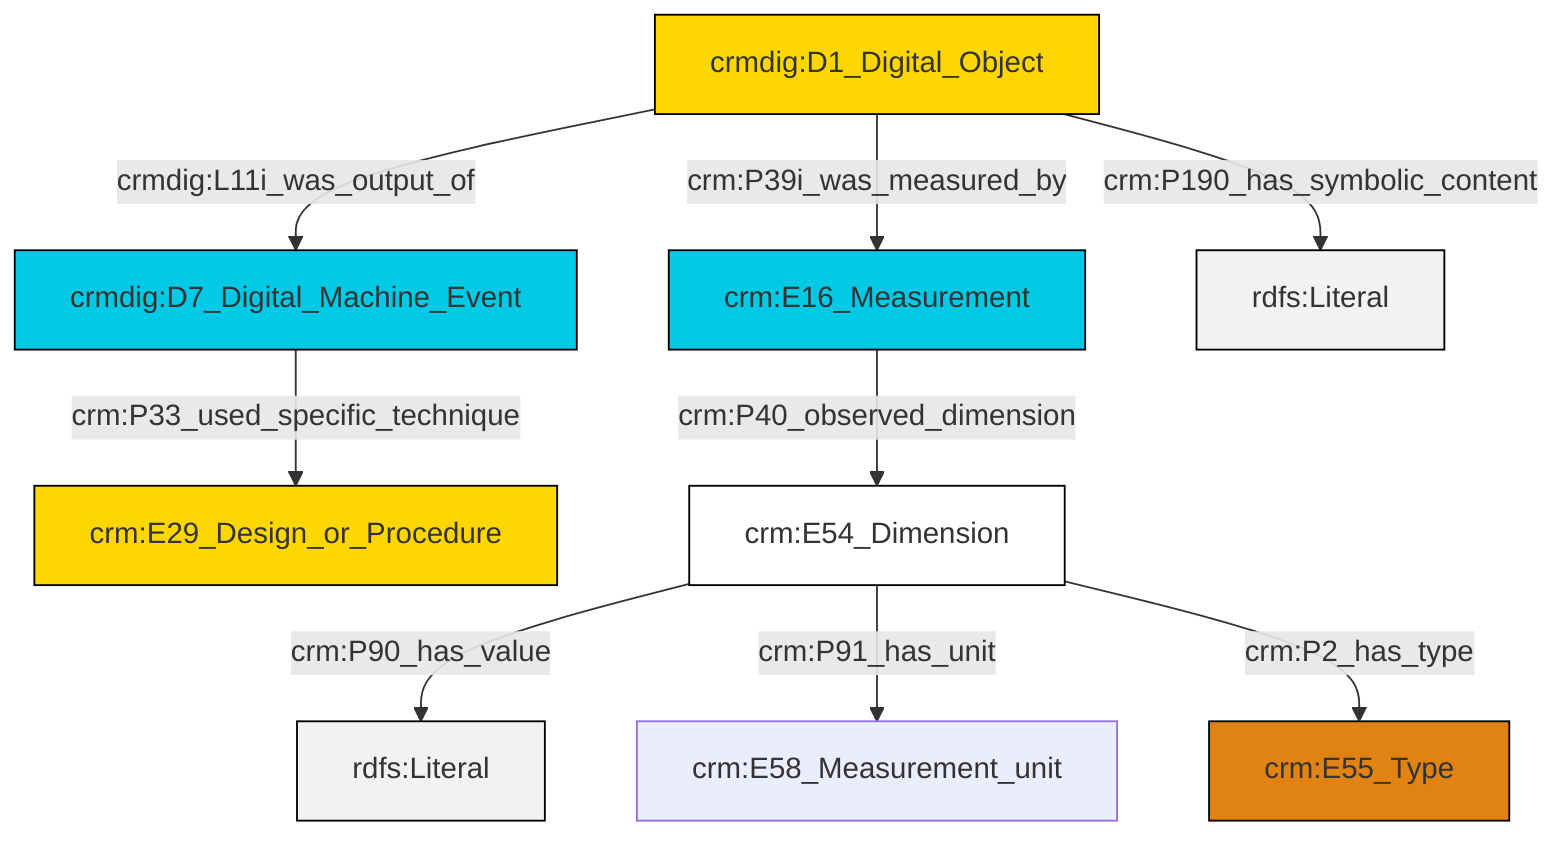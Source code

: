 graph TD
classDef Literal fill:#f2f2f2,stroke:#000000;
classDef CRM_Entity fill:#FFFFFF,stroke:#000000;
classDef Temporal_Entity fill:#00C9E6, stroke:#000000;
classDef Type fill:#E18312, stroke:#000000;
classDef Time-Span fill:#2C9C91, stroke:#000000;
classDef Appellation fill:#FFEB7F, stroke:#000000;
classDef Place fill:#008836, stroke:#000000;
classDef Persistent_Item fill:#B266B2, stroke:#000000;
classDef Conceptual_Object fill:#FFD700, stroke:#000000;
classDef Physical_Thing fill:#D2B48C, stroke:#000000;
classDef Actor fill:#f58aad, stroke:#000000;
classDef PC_Classes fill:#4ce600, stroke:#000000;
classDef Multi fill:#cccccc,stroke:#000000;

0["crmdig:D7_Digital_Machine_Event"]:::Temporal_Entity -->|crm:P33_used_specific_technique| 1["crm:E29_Design_or_Procedure"]:::Conceptual_Object
4["crmdig:D1_Digital_Object"]:::Conceptual_Object -->|crm:P190_has_symbolic_content| 5[rdfs:Literal]:::Literal
4["crmdig:D1_Digital_Object"]:::Conceptual_Object -->|crm:P39i_was_measured_by| 2["crm:E16_Measurement"]:::Temporal_Entity
6["crm:E54_Dimension"]:::CRM_Entity -->|crm:P90_has_value| 7[rdfs:Literal]:::Literal
2["crm:E16_Measurement"]:::Temporal_Entity -->|crm:P40_observed_dimension| 6["crm:E54_Dimension"]:::CRM_Entity
4["crmdig:D1_Digital_Object"]:::Conceptual_Object -->|crmdig:L11i_was_output_of| 0["crmdig:D7_Digital_Machine_Event"]:::Temporal_Entity
6["crm:E54_Dimension"]:::CRM_Entity -->|crm:P91_has_unit| 12["crm:E58_Measurement_unit"]:::Default
6["crm:E54_Dimension"]:::CRM_Entity -->|crm:P2_has_type| 8["crm:E55_Type"]:::Type